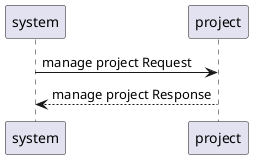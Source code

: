 @startuml
system -> project: manage project Request
project --> system: manage project Response
@enduml